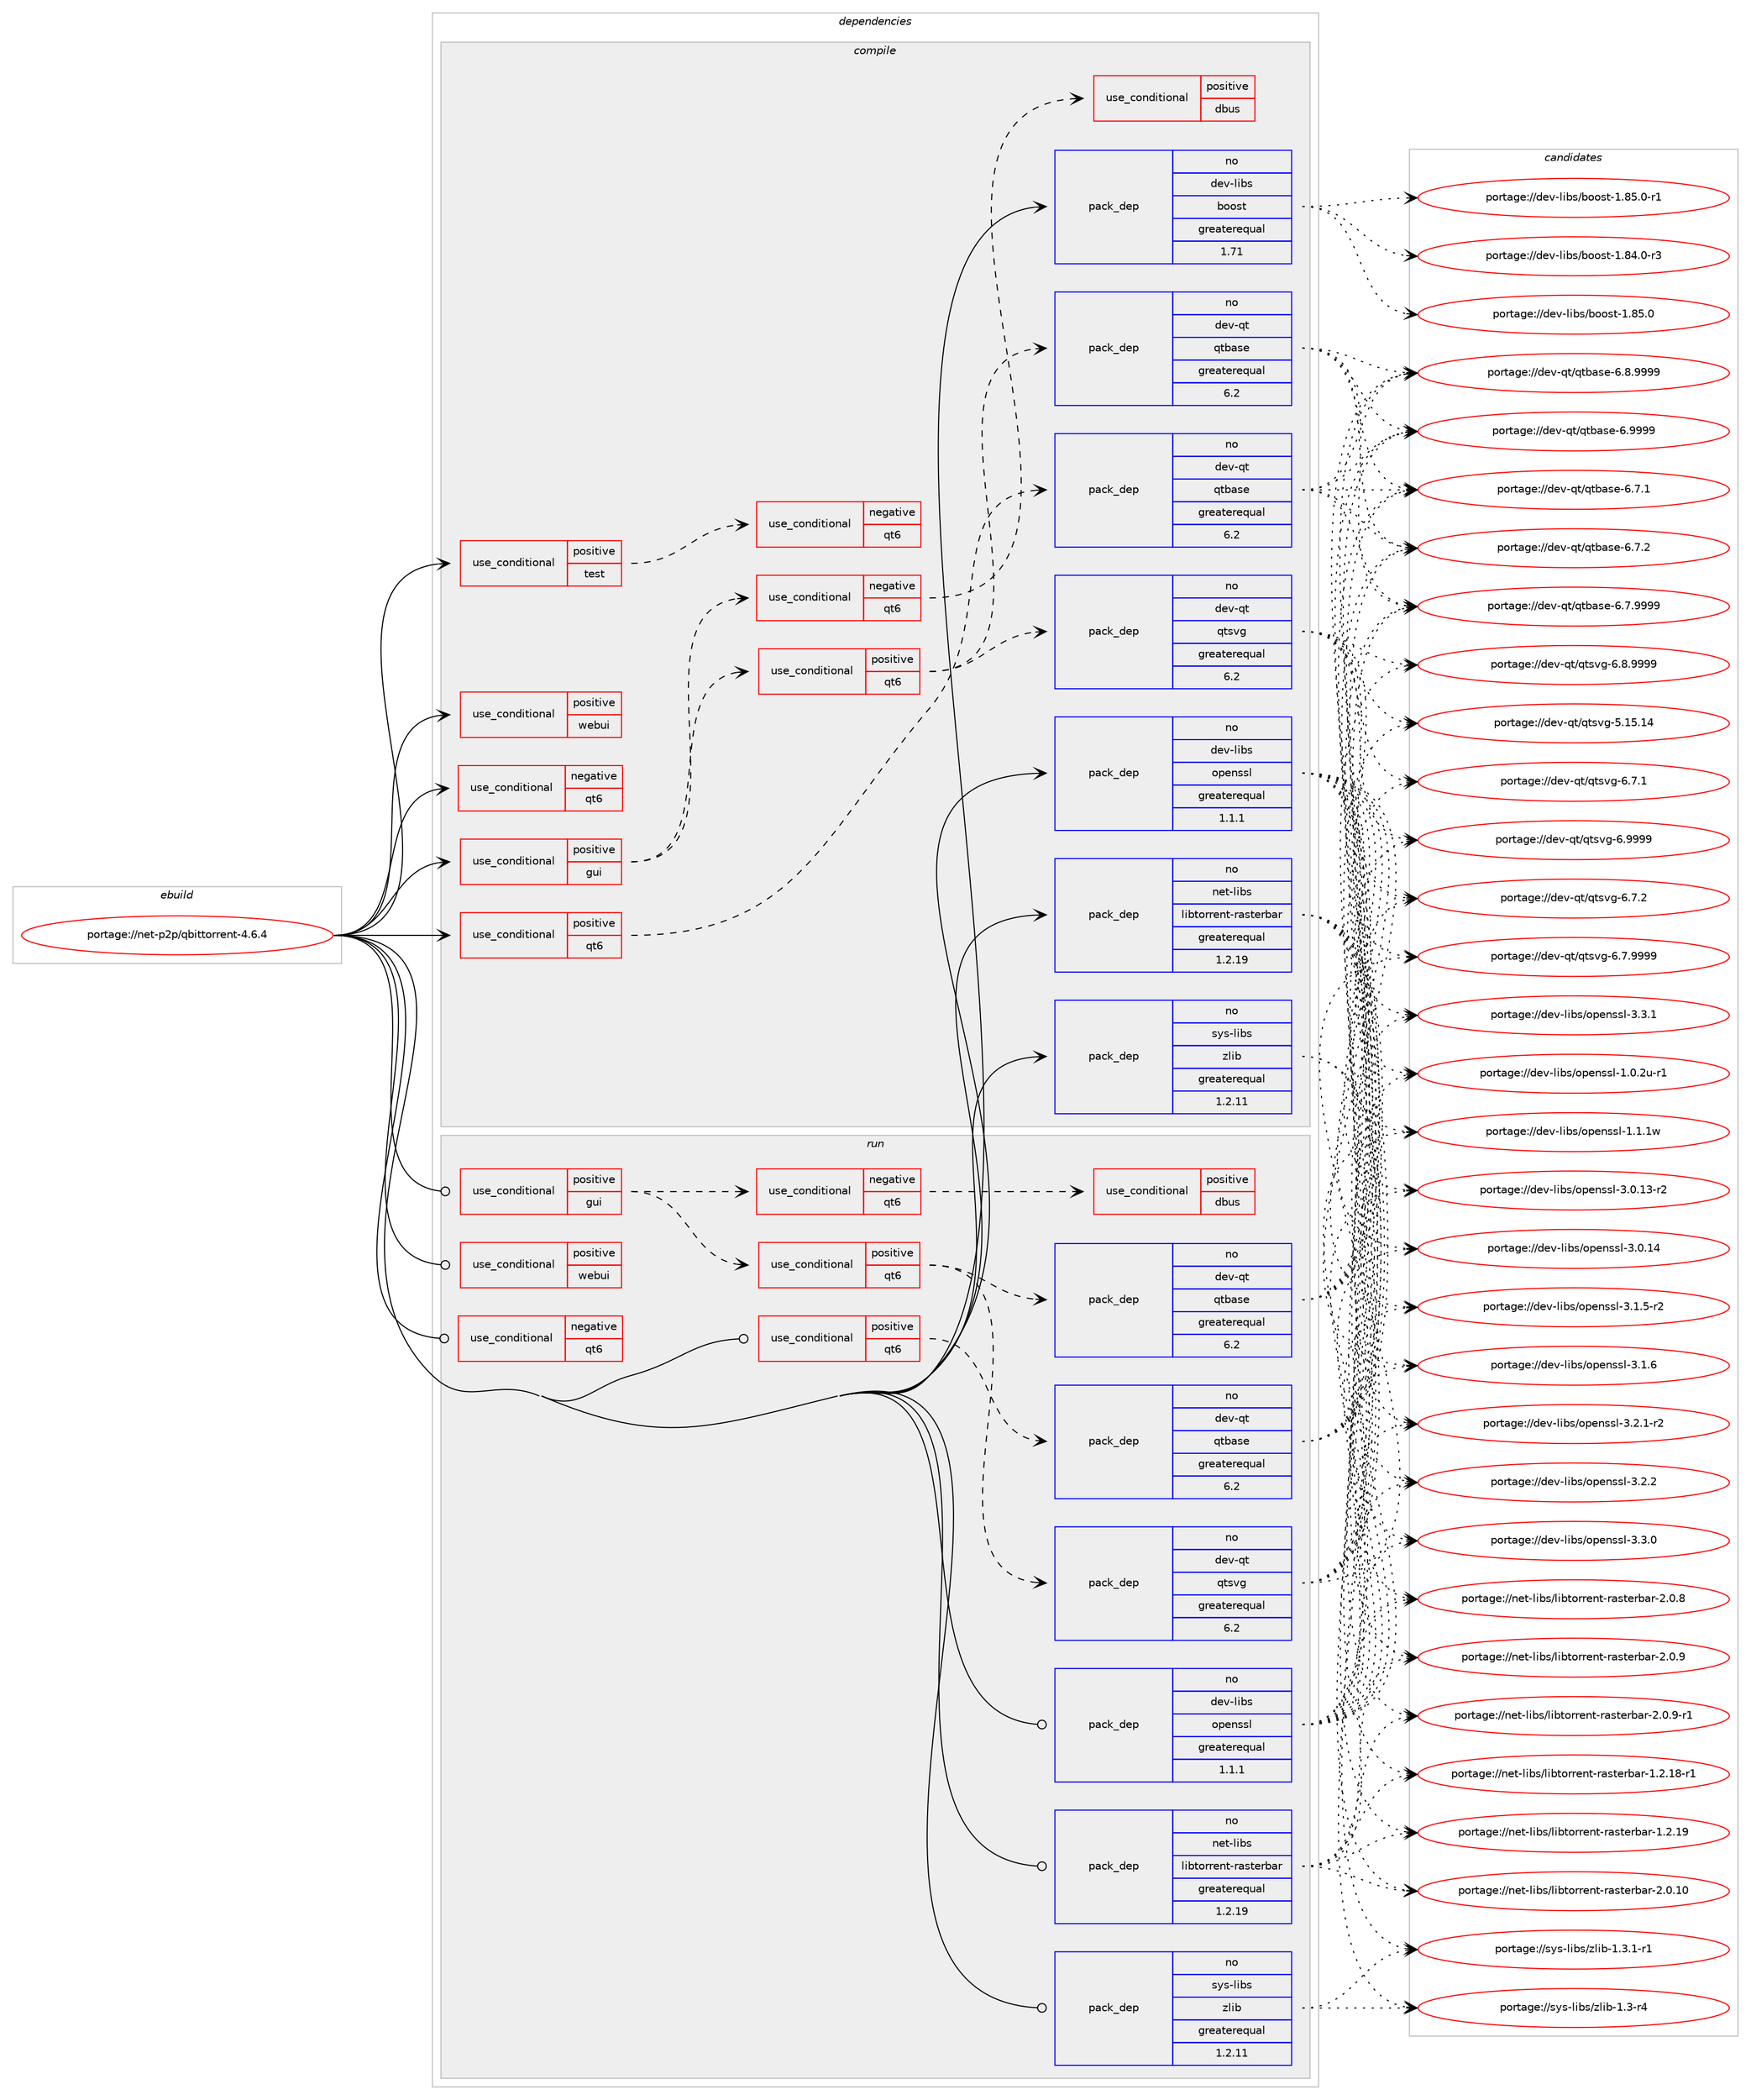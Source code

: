 digraph prolog {

# *************
# Graph options
# *************

newrank=true;
concentrate=true;
compound=true;
graph [rankdir=LR,fontname=Helvetica,fontsize=10,ranksep=1.5];#, ranksep=2.5, nodesep=0.2];
edge  [arrowhead=vee];
node  [fontname=Helvetica,fontsize=10];

# **********
# The ebuild
# **********

subgraph cluster_leftcol {
color=gray;
rank=same;
label=<<i>ebuild</i>>;
id [label="portage://net-p2p/qbittorrent-4.6.4", color=red, width=4, href="../net-p2p/qbittorrent-4.6.4.svg"];
}

# ****************
# The dependencies
# ****************

subgraph cluster_midcol {
color=gray;
label=<<i>dependencies</i>>;
subgraph cluster_compile {
fillcolor="#eeeeee";
style=filled;
label=<<i>compile</i>>;
subgraph cond98186 {
dependency193345 [label=<<TABLE BORDER="0" CELLBORDER="1" CELLSPACING="0" CELLPADDING="4"><TR><TD ROWSPAN="3" CELLPADDING="10">use_conditional</TD></TR><TR><TD>negative</TD></TR><TR><TD>qt6</TD></TR></TABLE>>, shape=none, color=red];
# *** BEGIN UNKNOWN DEPENDENCY TYPE (TODO) ***
# dependency193345 -> package_dependency(portage://net-p2p/qbittorrent-4.6.4,install,no,dev-qt,qtcore,none,[,,],[slot(5)],[])
# *** END UNKNOWN DEPENDENCY TYPE (TODO) ***

# *** BEGIN UNKNOWN DEPENDENCY TYPE (TODO) ***
# dependency193345 -> package_dependency(portage://net-p2p/qbittorrent-4.6.4,install,no,dev-qt,qtnetwork,none,[,,],[slot(5)],[use(enable(ssl),none)])
# *** END UNKNOWN DEPENDENCY TYPE (TODO) ***

# *** BEGIN UNKNOWN DEPENDENCY TYPE (TODO) ***
# dependency193345 -> package_dependency(portage://net-p2p/qbittorrent-4.6.4,install,no,dev-qt,qtsql,none,[,,],[slot(5)],[use(enable(sqlite),none)])
# *** END UNKNOWN DEPENDENCY TYPE (TODO) ***

# *** BEGIN UNKNOWN DEPENDENCY TYPE (TODO) ***
# dependency193345 -> package_dependency(portage://net-p2p/qbittorrent-4.6.4,install,no,dev-qt,qtxml,none,[,,],[slot(5)],[])
# *** END UNKNOWN DEPENDENCY TYPE (TODO) ***

}
id:e -> dependency193345:w [weight=20,style="solid",arrowhead="vee"];
subgraph cond98187 {
dependency193346 [label=<<TABLE BORDER="0" CELLBORDER="1" CELLSPACING="0" CELLPADDING="4"><TR><TD ROWSPAN="3" CELLPADDING="10">use_conditional</TD></TR><TR><TD>positive</TD></TR><TR><TD>gui</TD></TR></TABLE>>, shape=none, color=red];
subgraph cond98188 {
dependency193347 [label=<<TABLE BORDER="0" CELLBORDER="1" CELLSPACING="0" CELLPADDING="4"><TR><TD ROWSPAN="3" CELLPADDING="10">use_conditional</TD></TR><TR><TD>negative</TD></TR><TR><TD>qt6</TD></TR></TABLE>>, shape=none, color=red];
# *** BEGIN UNKNOWN DEPENDENCY TYPE (TODO) ***
# dependency193347 -> package_dependency(portage://net-p2p/qbittorrent-4.6.4,install,no,dev-qt,qtgui,none,[,,],[slot(5)],[])
# *** END UNKNOWN DEPENDENCY TYPE (TODO) ***

# *** BEGIN UNKNOWN DEPENDENCY TYPE (TODO) ***
# dependency193347 -> package_dependency(portage://net-p2p/qbittorrent-4.6.4,install,no,dev-qt,qtsvg,none,[,,],[slot(5)],[])
# *** END UNKNOWN DEPENDENCY TYPE (TODO) ***

# *** BEGIN UNKNOWN DEPENDENCY TYPE (TODO) ***
# dependency193347 -> package_dependency(portage://net-p2p/qbittorrent-4.6.4,install,no,dev-qt,qtwidgets,none,[,,],[slot(5)],[])
# *** END UNKNOWN DEPENDENCY TYPE (TODO) ***

subgraph cond98189 {
dependency193348 [label=<<TABLE BORDER="0" CELLBORDER="1" CELLSPACING="0" CELLPADDING="4"><TR><TD ROWSPAN="3" CELLPADDING="10">use_conditional</TD></TR><TR><TD>positive</TD></TR><TR><TD>dbus</TD></TR></TABLE>>, shape=none, color=red];
# *** BEGIN UNKNOWN DEPENDENCY TYPE (TODO) ***
# dependency193348 -> package_dependency(portage://net-p2p/qbittorrent-4.6.4,install,no,dev-qt,qtdbus,none,[,,],[slot(5)],[])
# *** END UNKNOWN DEPENDENCY TYPE (TODO) ***

}
dependency193347:e -> dependency193348:w [weight=20,style="dashed",arrowhead="vee"];
}
dependency193346:e -> dependency193347:w [weight=20,style="dashed",arrowhead="vee"];
subgraph cond98190 {
dependency193349 [label=<<TABLE BORDER="0" CELLBORDER="1" CELLSPACING="0" CELLPADDING="4"><TR><TD ROWSPAN="3" CELLPADDING="10">use_conditional</TD></TR><TR><TD>positive</TD></TR><TR><TD>qt6</TD></TR></TABLE>>, shape=none, color=red];
subgraph pack92464 {
dependency193350 [label=<<TABLE BORDER="0" CELLBORDER="1" CELLSPACING="0" CELLPADDING="4" WIDTH="220"><TR><TD ROWSPAN="6" CELLPADDING="30">pack_dep</TD></TR><TR><TD WIDTH="110">no</TD></TR><TR><TD>dev-qt</TD></TR><TR><TD>qtbase</TD></TR><TR><TD>greaterequal</TD></TR><TR><TD>6.2</TD></TR></TABLE>>, shape=none, color=blue];
}
dependency193349:e -> dependency193350:w [weight=20,style="dashed",arrowhead="vee"];
subgraph pack92465 {
dependency193351 [label=<<TABLE BORDER="0" CELLBORDER="1" CELLSPACING="0" CELLPADDING="4" WIDTH="220"><TR><TD ROWSPAN="6" CELLPADDING="30">pack_dep</TD></TR><TR><TD WIDTH="110">no</TD></TR><TR><TD>dev-qt</TD></TR><TR><TD>qtsvg</TD></TR><TR><TD>greaterequal</TD></TR><TR><TD>6.2</TD></TR></TABLE>>, shape=none, color=blue];
}
dependency193349:e -> dependency193351:w [weight=20,style="dashed",arrowhead="vee"];
}
dependency193346:e -> dependency193349:w [weight=20,style="dashed",arrowhead="vee"];
}
id:e -> dependency193346:w [weight=20,style="solid",arrowhead="vee"];
subgraph cond98191 {
dependency193352 [label=<<TABLE BORDER="0" CELLBORDER="1" CELLSPACING="0" CELLPADDING="4"><TR><TD ROWSPAN="3" CELLPADDING="10">use_conditional</TD></TR><TR><TD>positive</TD></TR><TR><TD>qt6</TD></TR></TABLE>>, shape=none, color=red];
subgraph pack92466 {
dependency193353 [label=<<TABLE BORDER="0" CELLBORDER="1" CELLSPACING="0" CELLPADDING="4" WIDTH="220"><TR><TD ROWSPAN="6" CELLPADDING="30">pack_dep</TD></TR><TR><TD WIDTH="110">no</TD></TR><TR><TD>dev-qt</TD></TR><TR><TD>qtbase</TD></TR><TR><TD>greaterequal</TD></TR><TR><TD>6.2</TD></TR></TABLE>>, shape=none, color=blue];
}
dependency193352:e -> dependency193353:w [weight=20,style="dashed",arrowhead="vee"];
}
id:e -> dependency193352:w [weight=20,style="solid",arrowhead="vee"];
subgraph cond98192 {
dependency193354 [label=<<TABLE BORDER="0" CELLBORDER="1" CELLSPACING="0" CELLPADDING="4"><TR><TD ROWSPAN="3" CELLPADDING="10">use_conditional</TD></TR><TR><TD>positive</TD></TR><TR><TD>test</TD></TR></TABLE>>, shape=none, color=red];
subgraph cond98193 {
dependency193355 [label=<<TABLE BORDER="0" CELLBORDER="1" CELLSPACING="0" CELLPADDING="4"><TR><TD ROWSPAN="3" CELLPADDING="10">use_conditional</TD></TR><TR><TD>negative</TD></TR><TR><TD>qt6</TD></TR></TABLE>>, shape=none, color=red];
# *** BEGIN UNKNOWN DEPENDENCY TYPE (TODO) ***
# dependency193355 -> package_dependency(portage://net-p2p/qbittorrent-4.6.4,install,no,dev-qt,qttest,none,[,,],[slot(5)],[])
# *** END UNKNOWN DEPENDENCY TYPE (TODO) ***

}
dependency193354:e -> dependency193355:w [weight=20,style="dashed",arrowhead="vee"];
}
id:e -> dependency193354:w [weight=20,style="solid",arrowhead="vee"];
subgraph cond98194 {
dependency193356 [label=<<TABLE BORDER="0" CELLBORDER="1" CELLSPACING="0" CELLPADDING="4"><TR><TD ROWSPAN="3" CELLPADDING="10">use_conditional</TD></TR><TR><TD>positive</TD></TR><TR><TD>webui</TD></TR></TABLE>>, shape=none, color=red];
# *** BEGIN UNKNOWN DEPENDENCY TYPE (TODO) ***
# dependency193356 -> package_dependency(portage://net-p2p/qbittorrent-4.6.4,install,no,acct-group,qbittorrent,none,[,,],[],[])
# *** END UNKNOWN DEPENDENCY TYPE (TODO) ***

# *** BEGIN UNKNOWN DEPENDENCY TYPE (TODO) ***
# dependency193356 -> package_dependency(portage://net-p2p/qbittorrent-4.6.4,install,no,acct-user,qbittorrent,none,[,,],[],[])
# *** END UNKNOWN DEPENDENCY TYPE (TODO) ***

}
id:e -> dependency193356:w [weight=20,style="solid",arrowhead="vee"];
subgraph pack92467 {
dependency193357 [label=<<TABLE BORDER="0" CELLBORDER="1" CELLSPACING="0" CELLPADDING="4" WIDTH="220"><TR><TD ROWSPAN="6" CELLPADDING="30">pack_dep</TD></TR><TR><TD WIDTH="110">no</TD></TR><TR><TD>dev-libs</TD></TR><TR><TD>boost</TD></TR><TR><TD>greaterequal</TD></TR><TR><TD>1.71</TD></TR></TABLE>>, shape=none, color=blue];
}
id:e -> dependency193357:w [weight=20,style="solid",arrowhead="vee"];
subgraph pack92468 {
dependency193358 [label=<<TABLE BORDER="0" CELLBORDER="1" CELLSPACING="0" CELLPADDING="4" WIDTH="220"><TR><TD ROWSPAN="6" CELLPADDING="30">pack_dep</TD></TR><TR><TD WIDTH="110">no</TD></TR><TR><TD>dev-libs</TD></TR><TR><TD>openssl</TD></TR><TR><TD>greaterequal</TD></TR><TR><TD>1.1.1</TD></TR></TABLE>>, shape=none, color=blue];
}
id:e -> dependency193358:w [weight=20,style="solid",arrowhead="vee"];
subgraph pack92469 {
dependency193359 [label=<<TABLE BORDER="0" CELLBORDER="1" CELLSPACING="0" CELLPADDING="4" WIDTH="220"><TR><TD ROWSPAN="6" CELLPADDING="30">pack_dep</TD></TR><TR><TD WIDTH="110">no</TD></TR><TR><TD>net-libs</TD></TR><TR><TD>libtorrent-rasterbar</TD></TR><TR><TD>greaterequal</TD></TR><TR><TD>1.2.19</TD></TR></TABLE>>, shape=none, color=blue];
}
id:e -> dependency193359:w [weight=20,style="solid",arrowhead="vee"];
subgraph pack92470 {
dependency193360 [label=<<TABLE BORDER="0" CELLBORDER="1" CELLSPACING="0" CELLPADDING="4" WIDTH="220"><TR><TD ROWSPAN="6" CELLPADDING="30">pack_dep</TD></TR><TR><TD WIDTH="110">no</TD></TR><TR><TD>sys-libs</TD></TR><TR><TD>zlib</TD></TR><TR><TD>greaterequal</TD></TR><TR><TD>1.2.11</TD></TR></TABLE>>, shape=none, color=blue];
}
id:e -> dependency193360:w [weight=20,style="solid",arrowhead="vee"];
}
subgraph cluster_compileandrun {
fillcolor="#eeeeee";
style=filled;
label=<<i>compile and run</i>>;
}
subgraph cluster_run {
fillcolor="#eeeeee";
style=filled;
label=<<i>run</i>>;
subgraph cond98195 {
dependency193361 [label=<<TABLE BORDER="0" CELLBORDER="1" CELLSPACING="0" CELLPADDING="4"><TR><TD ROWSPAN="3" CELLPADDING="10">use_conditional</TD></TR><TR><TD>negative</TD></TR><TR><TD>qt6</TD></TR></TABLE>>, shape=none, color=red];
# *** BEGIN UNKNOWN DEPENDENCY TYPE (TODO) ***
# dependency193361 -> package_dependency(portage://net-p2p/qbittorrent-4.6.4,run,no,dev-qt,qtcore,none,[,,],[slot(5)],[])
# *** END UNKNOWN DEPENDENCY TYPE (TODO) ***

# *** BEGIN UNKNOWN DEPENDENCY TYPE (TODO) ***
# dependency193361 -> package_dependency(portage://net-p2p/qbittorrent-4.6.4,run,no,dev-qt,qtnetwork,none,[,,],[slot(5)],[use(enable(ssl),none)])
# *** END UNKNOWN DEPENDENCY TYPE (TODO) ***

# *** BEGIN UNKNOWN DEPENDENCY TYPE (TODO) ***
# dependency193361 -> package_dependency(portage://net-p2p/qbittorrent-4.6.4,run,no,dev-qt,qtsql,none,[,,],[slot(5)],[use(enable(sqlite),none)])
# *** END UNKNOWN DEPENDENCY TYPE (TODO) ***

# *** BEGIN UNKNOWN DEPENDENCY TYPE (TODO) ***
# dependency193361 -> package_dependency(portage://net-p2p/qbittorrent-4.6.4,run,no,dev-qt,qtxml,none,[,,],[slot(5)],[])
# *** END UNKNOWN DEPENDENCY TYPE (TODO) ***

}
id:e -> dependency193361:w [weight=20,style="solid",arrowhead="odot"];
subgraph cond98196 {
dependency193362 [label=<<TABLE BORDER="0" CELLBORDER="1" CELLSPACING="0" CELLPADDING="4"><TR><TD ROWSPAN="3" CELLPADDING="10">use_conditional</TD></TR><TR><TD>positive</TD></TR><TR><TD>gui</TD></TR></TABLE>>, shape=none, color=red];
subgraph cond98197 {
dependency193363 [label=<<TABLE BORDER="0" CELLBORDER="1" CELLSPACING="0" CELLPADDING="4"><TR><TD ROWSPAN="3" CELLPADDING="10">use_conditional</TD></TR><TR><TD>negative</TD></TR><TR><TD>qt6</TD></TR></TABLE>>, shape=none, color=red];
# *** BEGIN UNKNOWN DEPENDENCY TYPE (TODO) ***
# dependency193363 -> package_dependency(portage://net-p2p/qbittorrent-4.6.4,run,no,dev-qt,qtgui,none,[,,],[slot(5)],[])
# *** END UNKNOWN DEPENDENCY TYPE (TODO) ***

# *** BEGIN UNKNOWN DEPENDENCY TYPE (TODO) ***
# dependency193363 -> package_dependency(portage://net-p2p/qbittorrent-4.6.4,run,no,dev-qt,qtsvg,none,[,,],[slot(5)],[])
# *** END UNKNOWN DEPENDENCY TYPE (TODO) ***

# *** BEGIN UNKNOWN DEPENDENCY TYPE (TODO) ***
# dependency193363 -> package_dependency(portage://net-p2p/qbittorrent-4.6.4,run,no,dev-qt,qtwidgets,none,[,,],[slot(5)],[])
# *** END UNKNOWN DEPENDENCY TYPE (TODO) ***

subgraph cond98198 {
dependency193364 [label=<<TABLE BORDER="0" CELLBORDER="1" CELLSPACING="0" CELLPADDING="4"><TR><TD ROWSPAN="3" CELLPADDING="10">use_conditional</TD></TR><TR><TD>positive</TD></TR><TR><TD>dbus</TD></TR></TABLE>>, shape=none, color=red];
# *** BEGIN UNKNOWN DEPENDENCY TYPE (TODO) ***
# dependency193364 -> package_dependency(portage://net-p2p/qbittorrent-4.6.4,run,no,dev-qt,qtdbus,none,[,,],[slot(5)],[])
# *** END UNKNOWN DEPENDENCY TYPE (TODO) ***

}
dependency193363:e -> dependency193364:w [weight=20,style="dashed",arrowhead="vee"];
}
dependency193362:e -> dependency193363:w [weight=20,style="dashed",arrowhead="vee"];
subgraph cond98199 {
dependency193365 [label=<<TABLE BORDER="0" CELLBORDER="1" CELLSPACING="0" CELLPADDING="4"><TR><TD ROWSPAN="3" CELLPADDING="10">use_conditional</TD></TR><TR><TD>positive</TD></TR><TR><TD>qt6</TD></TR></TABLE>>, shape=none, color=red];
subgraph pack92471 {
dependency193366 [label=<<TABLE BORDER="0" CELLBORDER="1" CELLSPACING="0" CELLPADDING="4" WIDTH="220"><TR><TD ROWSPAN="6" CELLPADDING="30">pack_dep</TD></TR><TR><TD WIDTH="110">no</TD></TR><TR><TD>dev-qt</TD></TR><TR><TD>qtbase</TD></TR><TR><TD>greaterequal</TD></TR><TR><TD>6.2</TD></TR></TABLE>>, shape=none, color=blue];
}
dependency193365:e -> dependency193366:w [weight=20,style="dashed",arrowhead="vee"];
subgraph pack92472 {
dependency193367 [label=<<TABLE BORDER="0" CELLBORDER="1" CELLSPACING="0" CELLPADDING="4" WIDTH="220"><TR><TD ROWSPAN="6" CELLPADDING="30">pack_dep</TD></TR><TR><TD WIDTH="110">no</TD></TR><TR><TD>dev-qt</TD></TR><TR><TD>qtsvg</TD></TR><TR><TD>greaterequal</TD></TR><TR><TD>6.2</TD></TR></TABLE>>, shape=none, color=blue];
}
dependency193365:e -> dependency193367:w [weight=20,style="dashed",arrowhead="vee"];
}
dependency193362:e -> dependency193365:w [weight=20,style="dashed",arrowhead="vee"];
}
id:e -> dependency193362:w [weight=20,style="solid",arrowhead="odot"];
subgraph cond98200 {
dependency193368 [label=<<TABLE BORDER="0" CELLBORDER="1" CELLSPACING="0" CELLPADDING="4"><TR><TD ROWSPAN="3" CELLPADDING="10">use_conditional</TD></TR><TR><TD>positive</TD></TR><TR><TD>qt6</TD></TR></TABLE>>, shape=none, color=red];
subgraph pack92473 {
dependency193369 [label=<<TABLE BORDER="0" CELLBORDER="1" CELLSPACING="0" CELLPADDING="4" WIDTH="220"><TR><TD ROWSPAN="6" CELLPADDING="30">pack_dep</TD></TR><TR><TD WIDTH="110">no</TD></TR><TR><TD>dev-qt</TD></TR><TR><TD>qtbase</TD></TR><TR><TD>greaterequal</TD></TR><TR><TD>6.2</TD></TR></TABLE>>, shape=none, color=blue];
}
dependency193368:e -> dependency193369:w [weight=20,style="dashed",arrowhead="vee"];
}
id:e -> dependency193368:w [weight=20,style="solid",arrowhead="odot"];
subgraph cond98201 {
dependency193370 [label=<<TABLE BORDER="0" CELLBORDER="1" CELLSPACING="0" CELLPADDING="4"><TR><TD ROWSPAN="3" CELLPADDING="10">use_conditional</TD></TR><TR><TD>positive</TD></TR><TR><TD>webui</TD></TR></TABLE>>, shape=none, color=red];
# *** BEGIN UNKNOWN DEPENDENCY TYPE (TODO) ***
# dependency193370 -> package_dependency(portage://net-p2p/qbittorrent-4.6.4,run,no,acct-group,qbittorrent,none,[,,],[],[])
# *** END UNKNOWN DEPENDENCY TYPE (TODO) ***

# *** BEGIN UNKNOWN DEPENDENCY TYPE (TODO) ***
# dependency193370 -> package_dependency(portage://net-p2p/qbittorrent-4.6.4,run,no,acct-user,qbittorrent,none,[,,],[],[])
# *** END UNKNOWN DEPENDENCY TYPE (TODO) ***

}
id:e -> dependency193370:w [weight=20,style="solid",arrowhead="odot"];
subgraph pack92474 {
dependency193371 [label=<<TABLE BORDER="0" CELLBORDER="1" CELLSPACING="0" CELLPADDING="4" WIDTH="220"><TR><TD ROWSPAN="6" CELLPADDING="30">pack_dep</TD></TR><TR><TD WIDTH="110">no</TD></TR><TR><TD>dev-libs</TD></TR><TR><TD>openssl</TD></TR><TR><TD>greaterequal</TD></TR><TR><TD>1.1.1</TD></TR></TABLE>>, shape=none, color=blue];
}
id:e -> dependency193371:w [weight=20,style="solid",arrowhead="odot"];
subgraph pack92475 {
dependency193372 [label=<<TABLE BORDER="0" CELLBORDER="1" CELLSPACING="0" CELLPADDING="4" WIDTH="220"><TR><TD ROWSPAN="6" CELLPADDING="30">pack_dep</TD></TR><TR><TD WIDTH="110">no</TD></TR><TR><TD>net-libs</TD></TR><TR><TD>libtorrent-rasterbar</TD></TR><TR><TD>greaterequal</TD></TR><TR><TD>1.2.19</TD></TR></TABLE>>, shape=none, color=blue];
}
id:e -> dependency193372:w [weight=20,style="solid",arrowhead="odot"];
subgraph pack92476 {
dependency193373 [label=<<TABLE BORDER="0" CELLBORDER="1" CELLSPACING="0" CELLPADDING="4" WIDTH="220"><TR><TD ROWSPAN="6" CELLPADDING="30">pack_dep</TD></TR><TR><TD WIDTH="110">no</TD></TR><TR><TD>sys-libs</TD></TR><TR><TD>zlib</TD></TR><TR><TD>greaterequal</TD></TR><TR><TD>1.2.11</TD></TR></TABLE>>, shape=none, color=blue];
}
id:e -> dependency193373:w [weight=20,style="solid",arrowhead="odot"];
}
}

# **************
# The candidates
# **************

subgraph cluster_choices {
rank=same;
color=gray;
label=<<i>candidates</i>>;

subgraph choice92464 {
color=black;
nodesep=1;
choice10010111845113116471131169897115101455446554649 [label="portage://dev-qt/qtbase-6.7.1", color=red, width=4,href="../dev-qt/qtbase-6.7.1.svg"];
choice10010111845113116471131169897115101455446554650 [label="portage://dev-qt/qtbase-6.7.2", color=red, width=4,href="../dev-qt/qtbase-6.7.2.svg"];
choice10010111845113116471131169897115101455446554657575757 [label="portage://dev-qt/qtbase-6.7.9999", color=red, width=4,href="../dev-qt/qtbase-6.7.9999.svg"];
choice10010111845113116471131169897115101455446564657575757 [label="portage://dev-qt/qtbase-6.8.9999", color=red, width=4,href="../dev-qt/qtbase-6.8.9999.svg"];
choice1001011184511311647113116989711510145544657575757 [label="portage://dev-qt/qtbase-6.9999", color=red, width=4,href="../dev-qt/qtbase-6.9999.svg"];
dependency193350:e -> choice10010111845113116471131169897115101455446554649:w [style=dotted,weight="100"];
dependency193350:e -> choice10010111845113116471131169897115101455446554650:w [style=dotted,weight="100"];
dependency193350:e -> choice10010111845113116471131169897115101455446554657575757:w [style=dotted,weight="100"];
dependency193350:e -> choice10010111845113116471131169897115101455446564657575757:w [style=dotted,weight="100"];
dependency193350:e -> choice1001011184511311647113116989711510145544657575757:w [style=dotted,weight="100"];
}
subgraph choice92465 {
color=black;
nodesep=1;
choice10010111845113116471131161151181034553464953464952 [label="portage://dev-qt/qtsvg-5.15.14", color=red, width=4,href="../dev-qt/qtsvg-5.15.14.svg"];
choice1001011184511311647113116115118103455446554649 [label="portage://dev-qt/qtsvg-6.7.1", color=red, width=4,href="../dev-qt/qtsvg-6.7.1.svg"];
choice1001011184511311647113116115118103455446554650 [label="portage://dev-qt/qtsvg-6.7.2", color=red, width=4,href="../dev-qt/qtsvg-6.7.2.svg"];
choice1001011184511311647113116115118103455446554657575757 [label="portage://dev-qt/qtsvg-6.7.9999", color=red, width=4,href="../dev-qt/qtsvg-6.7.9999.svg"];
choice1001011184511311647113116115118103455446564657575757 [label="portage://dev-qt/qtsvg-6.8.9999", color=red, width=4,href="../dev-qt/qtsvg-6.8.9999.svg"];
choice100101118451131164711311611511810345544657575757 [label="portage://dev-qt/qtsvg-6.9999", color=red, width=4,href="../dev-qt/qtsvg-6.9999.svg"];
dependency193351:e -> choice10010111845113116471131161151181034553464953464952:w [style=dotted,weight="100"];
dependency193351:e -> choice1001011184511311647113116115118103455446554649:w [style=dotted,weight="100"];
dependency193351:e -> choice1001011184511311647113116115118103455446554650:w [style=dotted,weight="100"];
dependency193351:e -> choice1001011184511311647113116115118103455446554657575757:w [style=dotted,weight="100"];
dependency193351:e -> choice1001011184511311647113116115118103455446564657575757:w [style=dotted,weight="100"];
dependency193351:e -> choice100101118451131164711311611511810345544657575757:w [style=dotted,weight="100"];
}
subgraph choice92466 {
color=black;
nodesep=1;
choice10010111845113116471131169897115101455446554649 [label="portage://dev-qt/qtbase-6.7.1", color=red, width=4,href="../dev-qt/qtbase-6.7.1.svg"];
choice10010111845113116471131169897115101455446554650 [label="portage://dev-qt/qtbase-6.7.2", color=red, width=4,href="../dev-qt/qtbase-6.7.2.svg"];
choice10010111845113116471131169897115101455446554657575757 [label="portage://dev-qt/qtbase-6.7.9999", color=red, width=4,href="../dev-qt/qtbase-6.7.9999.svg"];
choice10010111845113116471131169897115101455446564657575757 [label="portage://dev-qt/qtbase-6.8.9999", color=red, width=4,href="../dev-qt/qtbase-6.8.9999.svg"];
choice1001011184511311647113116989711510145544657575757 [label="portage://dev-qt/qtbase-6.9999", color=red, width=4,href="../dev-qt/qtbase-6.9999.svg"];
dependency193353:e -> choice10010111845113116471131169897115101455446554649:w [style=dotted,weight="100"];
dependency193353:e -> choice10010111845113116471131169897115101455446554650:w [style=dotted,weight="100"];
dependency193353:e -> choice10010111845113116471131169897115101455446554657575757:w [style=dotted,weight="100"];
dependency193353:e -> choice10010111845113116471131169897115101455446564657575757:w [style=dotted,weight="100"];
dependency193353:e -> choice1001011184511311647113116989711510145544657575757:w [style=dotted,weight="100"];
}
subgraph choice92467 {
color=black;
nodesep=1;
choice10010111845108105981154798111111115116454946565246484511451 [label="portage://dev-libs/boost-1.84.0-r3", color=red, width=4,href="../dev-libs/boost-1.84.0-r3.svg"];
choice1001011184510810598115479811111111511645494656534648 [label="portage://dev-libs/boost-1.85.0", color=red, width=4,href="../dev-libs/boost-1.85.0.svg"];
choice10010111845108105981154798111111115116454946565346484511449 [label="portage://dev-libs/boost-1.85.0-r1", color=red, width=4,href="../dev-libs/boost-1.85.0-r1.svg"];
dependency193357:e -> choice10010111845108105981154798111111115116454946565246484511451:w [style=dotted,weight="100"];
dependency193357:e -> choice1001011184510810598115479811111111511645494656534648:w [style=dotted,weight="100"];
dependency193357:e -> choice10010111845108105981154798111111115116454946565346484511449:w [style=dotted,weight="100"];
}
subgraph choice92468 {
color=black;
nodesep=1;
choice1001011184510810598115471111121011101151151084549464846501174511449 [label="portage://dev-libs/openssl-1.0.2u-r1", color=red, width=4,href="../dev-libs/openssl-1.0.2u-r1.svg"];
choice100101118451081059811547111112101110115115108454946494649119 [label="portage://dev-libs/openssl-1.1.1w", color=red, width=4,href="../dev-libs/openssl-1.1.1w.svg"];
choice100101118451081059811547111112101110115115108455146484649514511450 [label="portage://dev-libs/openssl-3.0.13-r2", color=red, width=4,href="../dev-libs/openssl-3.0.13-r2.svg"];
choice10010111845108105981154711111210111011511510845514648464952 [label="portage://dev-libs/openssl-3.0.14", color=red, width=4,href="../dev-libs/openssl-3.0.14.svg"];
choice1001011184510810598115471111121011101151151084551464946534511450 [label="portage://dev-libs/openssl-3.1.5-r2", color=red, width=4,href="../dev-libs/openssl-3.1.5-r2.svg"];
choice100101118451081059811547111112101110115115108455146494654 [label="portage://dev-libs/openssl-3.1.6", color=red, width=4,href="../dev-libs/openssl-3.1.6.svg"];
choice1001011184510810598115471111121011101151151084551465046494511450 [label="portage://dev-libs/openssl-3.2.1-r2", color=red, width=4,href="../dev-libs/openssl-3.2.1-r2.svg"];
choice100101118451081059811547111112101110115115108455146504650 [label="portage://dev-libs/openssl-3.2.2", color=red, width=4,href="../dev-libs/openssl-3.2.2.svg"];
choice100101118451081059811547111112101110115115108455146514648 [label="portage://dev-libs/openssl-3.3.0", color=red, width=4,href="../dev-libs/openssl-3.3.0.svg"];
choice100101118451081059811547111112101110115115108455146514649 [label="portage://dev-libs/openssl-3.3.1", color=red, width=4,href="../dev-libs/openssl-3.3.1.svg"];
dependency193358:e -> choice1001011184510810598115471111121011101151151084549464846501174511449:w [style=dotted,weight="100"];
dependency193358:e -> choice100101118451081059811547111112101110115115108454946494649119:w [style=dotted,weight="100"];
dependency193358:e -> choice100101118451081059811547111112101110115115108455146484649514511450:w [style=dotted,weight="100"];
dependency193358:e -> choice10010111845108105981154711111210111011511510845514648464952:w [style=dotted,weight="100"];
dependency193358:e -> choice1001011184510810598115471111121011101151151084551464946534511450:w [style=dotted,weight="100"];
dependency193358:e -> choice100101118451081059811547111112101110115115108455146494654:w [style=dotted,weight="100"];
dependency193358:e -> choice1001011184510810598115471111121011101151151084551465046494511450:w [style=dotted,weight="100"];
dependency193358:e -> choice100101118451081059811547111112101110115115108455146504650:w [style=dotted,weight="100"];
dependency193358:e -> choice100101118451081059811547111112101110115115108455146514648:w [style=dotted,weight="100"];
dependency193358:e -> choice100101118451081059811547111112101110115115108455146514649:w [style=dotted,weight="100"];
}
subgraph choice92469 {
color=black;
nodesep=1;
choice1101011164510810598115471081059811611111411410111011645114971151161011149897114454946504649564511449 [label="portage://net-libs/libtorrent-rasterbar-1.2.18-r1", color=red, width=4,href="../net-libs/libtorrent-rasterbar-1.2.18-r1.svg"];
choice110101116451081059811547108105981161111141141011101164511497115116101114989711445494650464957 [label="portage://net-libs/libtorrent-rasterbar-1.2.19", color=red, width=4,href="../net-libs/libtorrent-rasterbar-1.2.19.svg"];
choice110101116451081059811547108105981161111141141011101164511497115116101114989711445504648464948 [label="portage://net-libs/libtorrent-rasterbar-2.0.10", color=red, width=4,href="../net-libs/libtorrent-rasterbar-2.0.10.svg"];
choice1101011164510810598115471081059811611111411410111011645114971151161011149897114455046484656 [label="portage://net-libs/libtorrent-rasterbar-2.0.8", color=red, width=4,href="../net-libs/libtorrent-rasterbar-2.0.8.svg"];
choice1101011164510810598115471081059811611111411410111011645114971151161011149897114455046484657 [label="portage://net-libs/libtorrent-rasterbar-2.0.9", color=red, width=4,href="../net-libs/libtorrent-rasterbar-2.0.9.svg"];
choice11010111645108105981154710810598116111114114101110116451149711511610111498971144550464846574511449 [label="portage://net-libs/libtorrent-rasterbar-2.0.9-r1", color=red, width=4,href="../net-libs/libtorrent-rasterbar-2.0.9-r1.svg"];
dependency193359:e -> choice1101011164510810598115471081059811611111411410111011645114971151161011149897114454946504649564511449:w [style=dotted,weight="100"];
dependency193359:e -> choice110101116451081059811547108105981161111141141011101164511497115116101114989711445494650464957:w [style=dotted,weight="100"];
dependency193359:e -> choice110101116451081059811547108105981161111141141011101164511497115116101114989711445504648464948:w [style=dotted,weight="100"];
dependency193359:e -> choice1101011164510810598115471081059811611111411410111011645114971151161011149897114455046484656:w [style=dotted,weight="100"];
dependency193359:e -> choice1101011164510810598115471081059811611111411410111011645114971151161011149897114455046484657:w [style=dotted,weight="100"];
dependency193359:e -> choice11010111645108105981154710810598116111114114101110116451149711511610111498971144550464846574511449:w [style=dotted,weight="100"];
}
subgraph choice92470 {
color=black;
nodesep=1;
choice11512111545108105981154712210810598454946514511452 [label="portage://sys-libs/zlib-1.3-r4", color=red, width=4,href="../sys-libs/zlib-1.3-r4.svg"];
choice115121115451081059811547122108105984549465146494511449 [label="portage://sys-libs/zlib-1.3.1-r1", color=red, width=4,href="../sys-libs/zlib-1.3.1-r1.svg"];
dependency193360:e -> choice11512111545108105981154712210810598454946514511452:w [style=dotted,weight="100"];
dependency193360:e -> choice115121115451081059811547122108105984549465146494511449:w [style=dotted,weight="100"];
}
subgraph choice92471 {
color=black;
nodesep=1;
choice10010111845113116471131169897115101455446554649 [label="portage://dev-qt/qtbase-6.7.1", color=red, width=4,href="../dev-qt/qtbase-6.7.1.svg"];
choice10010111845113116471131169897115101455446554650 [label="portage://dev-qt/qtbase-6.7.2", color=red, width=4,href="../dev-qt/qtbase-6.7.2.svg"];
choice10010111845113116471131169897115101455446554657575757 [label="portage://dev-qt/qtbase-6.7.9999", color=red, width=4,href="../dev-qt/qtbase-6.7.9999.svg"];
choice10010111845113116471131169897115101455446564657575757 [label="portage://dev-qt/qtbase-6.8.9999", color=red, width=4,href="../dev-qt/qtbase-6.8.9999.svg"];
choice1001011184511311647113116989711510145544657575757 [label="portage://dev-qt/qtbase-6.9999", color=red, width=4,href="../dev-qt/qtbase-6.9999.svg"];
dependency193366:e -> choice10010111845113116471131169897115101455446554649:w [style=dotted,weight="100"];
dependency193366:e -> choice10010111845113116471131169897115101455446554650:w [style=dotted,weight="100"];
dependency193366:e -> choice10010111845113116471131169897115101455446554657575757:w [style=dotted,weight="100"];
dependency193366:e -> choice10010111845113116471131169897115101455446564657575757:w [style=dotted,weight="100"];
dependency193366:e -> choice1001011184511311647113116989711510145544657575757:w [style=dotted,weight="100"];
}
subgraph choice92472 {
color=black;
nodesep=1;
choice10010111845113116471131161151181034553464953464952 [label="portage://dev-qt/qtsvg-5.15.14", color=red, width=4,href="../dev-qt/qtsvg-5.15.14.svg"];
choice1001011184511311647113116115118103455446554649 [label="portage://dev-qt/qtsvg-6.7.1", color=red, width=4,href="../dev-qt/qtsvg-6.7.1.svg"];
choice1001011184511311647113116115118103455446554650 [label="portage://dev-qt/qtsvg-6.7.2", color=red, width=4,href="../dev-qt/qtsvg-6.7.2.svg"];
choice1001011184511311647113116115118103455446554657575757 [label="portage://dev-qt/qtsvg-6.7.9999", color=red, width=4,href="../dev-qt/qtsvg-6.7.9999.svg"];
choice1001011184511311647113116115118103455446564657575757 [label="portage://dev-qt/qtsvg-6.8.9999", color=red, width=4,href="../dev-qt/qtsvg-6.8.9999.svg"];
choice100101118451131164711311611511810345544657575757 [label="portage://dev-qt/qtsvg-6.9999", color=red, width=4,href="../dev-qt/qtsvg-6.9999.svg"];
dependency193367:e -> choice10010111845113116471131161151181034553464953464952:w [style=dotted,weight="100"];
dependency193367:e -> choice1001011184511311647113116115118103455446554649:w [style=dotted,weight="100"];
dependency193367:e -> choice1001011184511311647113116115118103455446554650:w [style=dotted,weight="100"];
dependency193367:e -> choice1001011184511311647113116115118103455446554657575757:w [style=dotted,weight="100"];
dependency193367:e -> choice1001011184511311647113116115118103455446564657575757:w [style=dotted,weight="100"];
dependency193367:e -> choice100101118451131164711311611511810345544657575757:w [style=dotted,weight="100"];
}
subgraph choice92473 {
color=black;
nodesep=1;
choice10010111845113116471131169897115101455446554649 [label="portage://dev-qt/qtbase-6.7.1", color=red, width=4,href="../dev-qt/qtbase-6.7.1.svg"];
choice10010111845113116471131169897115101455446554650 [label="portage://dev-qt/qtbase-6.7.2", color=red, width=4,href="../dev-qt/qtbase-6.7.2.svg"];
choice10010111845113116471131169897115101455446554657575757 [label="portage://dev-qt/qtbase-6.7.9999", color=red, width=4,href="../dev-qt/qtbase-6.7.9999.svg"];
choice10010111845113116471131169897115101455446564657575757 [label="portage://dev-qt/qtbase-6.8.9999", color=red, width=4,href="../dev-qt/qtbase-6.8.9999.svg"];
choice1001011184511311647113116989711510145544657575757 [label="portage://dev-qt/qtbase-6.9999", color=red, width=4,href="../dev-qt/qtbase-6.9999.svg"];
dependency193369:e -> choice10010111845113116471131169897115101455446554649:w [style=dotted,weight="100"];
dependency193369:e -> choice10010111845113116471131169897115101455446554650:w [style=dotted,weight="100"];
dependency193369:e -> choice10010111845113116471131169897115101455446554657575757:w [style=dotted,weight="100"];
dependency193369:e -> choice10010111845113116471131169897115101455446564657575757:w [style=dotted,weight="100"];
dependency193369:e -> choice1001011184511311647113116989711510145544657575757:w [style=dotted,weight="100"];
}
subgraph choice92474 {
color=black;
nodesep=1;
choice1001011184510810598115471111121011101151151084549464846501174511449 [label="portage://dev-libs/openssl-1.0.2u-r1", color=red, width=4,href="../dev-libs/openssl-1.0.2u-r1.svg"];
choice100101118451081059811547111112101110115115108454946494649119 [label="portage://dev-libs/openssl-1.1.1w", color=red, width=4,href="../dev-libs/openssl-1.1.1w.svg"];
choice100101118451081059811547111112101110115115108455146484649514511450 [label="portage://dev-libs/openssl-3.0.13-r2", color=red, width=4,href="../dev-libs/openssl-3.0.13-r2.svg"];
choice10010111845108105981154711111210111011511510845514648464952 [label="portage://dev-libs/openssl-3.0.14", color=red, width=4,href="../dev-libs/openssl-3.0.14.svg"];
choice1001011184510810598115471111121011101151151084551464946534511450 [label="portage://dev-libs/openssl-3.1.5-r2", color=red, width=4,href="../dev-libs/openssl-3.1.5-r2.svg"];
choice100101118451081059811547111112101110115115108455146494654 [label="portage://dev-libs/openssl-3.1.6", color=red, width=4,href="../dev-libs/openssl-3.1.6.svg"];
choice1001011184510810598115471111121011101151151084551465046494511450 [label="portage://dev-libs/openssl-3.2.1-r2", color=red, width=4,href="../dev-libs/openssl-3.2.1-r2.svg"];
choice100101118451081059811547111112101110115115108455146504650 [label="portage://dev-libs/openssl-3.2.2", color=red, width=4,href="../dev-libs/openssl-3.2.2.svg"];
choice100101118451081059811547111112101110115115108455146514648 [label="portage://dev-libs/openssl-3.3.0", color=red, width=4,href="../dev-libs/openssl-3.3.0.svg"];
choice100101118451081059811547111112101110115115108455146514649 [label="portage://dev-libs/openssl-3.3.1", color=red, width=4,href="../dev-libs/openssl-3.3.1.svg"];
dependency193371:e -> choice1001011184510810598115471111121011101151151084549464846501174511449:w [style=dotted,weight="100"];
dependency193371:e -> choice100101118451081059811547111112101110115115108454946494649119:w [style=dotted,weight="100"];
dependency193371:e -> choice100101118451081059811547111112101110115115108455146484649514511450:w [style=dotted,weight="100"];
dependency193371:e -> choice10010111845108105981154711111210111011511510845514648464952:w [style=dotted,weight="100"];
dependency193371:e -> choice1001011184510810598115471111121011101151151084551464946534511450:w [style=dotted,weight="100"];
dependency193371:e -> choice100101118451081059811547111112101110115115108455146494654:w [style=dotted,weight="100"];
dependency193371:e -> choice1001011184510810598115471111121011101151151084551465046494511450:w [style=dotted,weight="100"];
dependency193371:e -> choice100101118451081059811547111112101110115115108455146504650:w [style=dotted,weight="100"];
dependency193371:e -> choice100101118451081059811547111112101110115115108455146514648:w [style=dotted,weight="100"];
dependency193371:e -> choice100101118451081059811547111112101110115115108455146514649:w [style=dotted,weight="100"];
}
subgraph choice92475 {
color=black;
nodesep=1;
choice1101011164510810598115471081059811611111411410111011645114971151161011149897114454946504649564511449 [label="portage://net-libs/libtorrent-rasterbar-1.2.18-r1", color=red, width=4,href="../net-libs/libtorrent-rasterbar-1.2.18-r1.svg"];
choice110101116451081059811547108105981161111141141011101164511497115116101114989711445494650464957 [label="portage://net-libs/libtorrent-rasterbar-1.2.19", color=red, width=4,href="../net-libs/libtorrent-rasterbar-1.2.19.svg"];
choice110101116451081059811547108105981161111141141011101164511497115116101114989711445504648464948 [label="portage://net-libs/libtorrent-rasterbar-2.0.10", color=red, width=4,href="../net-libs/libtorrent-rasterbar-2.0.10.svg"];
choice1101011164510810598115471081059811611111411410111011645114971151161011149897114455046484656 [label="portage://net-libs/libtorrent-rasterbar-2.0.8", color=red, width=4,href="../net-libs/libtorrent-rasterbar-2.0.8.svg"];
choice1101011164510810598115471081059811611111411410111011645114971151161011149897114455046484657 [label="portage://net-libs/libtorrent-rasterbar-2.0.9", color=red, width=4,href="../net-libs/libtorrent-rasterbar-2.0.9.svg"];
choice11010111645108105981154710810598116111114114101110116451149711511610111498971144550464846574511449 [label="portage://net-libs/libtorrent-rasterbar-2.0.9-r1", color=red, width=4,href="../net-libs/libtorrent-rasterbar-2.0.9-r1.svg"];
dependency193372:e -> choice1101011164510810598115471081059811611111411410111011645114971151161011149897114454946504649564511449:w [style=dotted,weight="100"];
dependency193372:e -> choice110101116451081059811547108105981161111141141011101164511497115116101114989711445494650464957:w [style=dotted,weight="100"];
dependency193372:e -> choice110101116451081059811547108105981161111141141011101164511497115116101114989711445504648464948:w [style=dotted,weight="100"];
dependency193372:e -> choice1101011164510810598115471081059811611111411410111011645114971151161011149897114455046484656:w [style=dotted,weight="100"];
dependency193372:e -> choice1101011164510810598115471081059811611111411410111011645114971151161011149897114455046484657:w [style=dotted,weight="100"];
dependency193372:e -> choice11010111645108105981154710810598116111114114101110116451149711511610111498971144550464846574511449:w [style=dotted,weight="100"];
}
subgraph choice92476 {
color=black;
nodesep=1;
choice11512111545108105981154712210810598454946514511452 [label="portage://sys-libs/zlib-1.3-r4", color=red, width=4,href="../sys-libs/zlib-1.3-r4.svg"];
choice115121115451081059811547122108105984549465146494511449 [label="portage://sys-libs/zlib-1.3.1-r1", color=red, width=4,href="../sys-libs/zlib-1.3.1-r1.svg"];
dependency193373:e -> choice11512111545108105981154712210810598454946514511452:w [style=dotted,weight="100"];
dependency193373:e -> choice115121115451081059811547122108105984549465146494511449:w [style=dotted,weight="100"];
}
}

}
